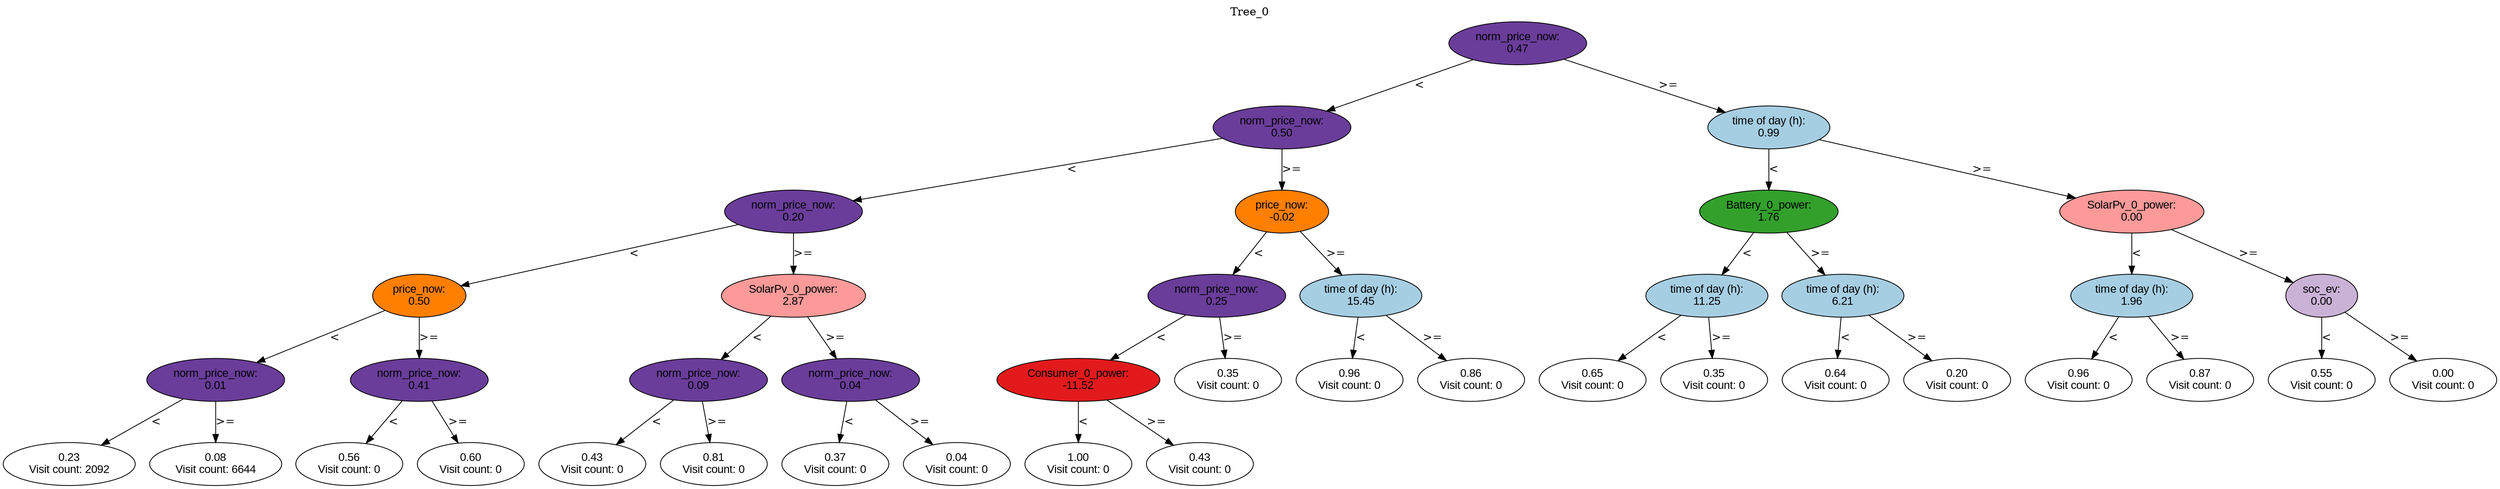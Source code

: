 digraph BST {
    node [fontname="Arial" style=filled colorscheme=paired12];
    0 [ label = "norm_price_now:
0.47" fillcolor=10];
    1 [ label = "norm_price_now:
0.50" fillcolor=10];
    2 [ label = "norm_price_now:
0.20" fillcolor=10];
    3 [ label = "price_now:
0.50" fillcolor=8];
    4 [ label = "norm_price_now:
0.01" fillcolor=10];
    5 [ label = "0.23
Visit count: 2092" fillcolor=white];
    6 [ label = "0.08
Visit count: 6644" fillcolor=white];
    7 [ label = "norm_price_now:
0.41" fillcolor=10];
    8 [ label = "0.56
Visit count: 0" fillcolor=white];
    9 [ label = "0.60
Visit count: 0" fillcolor=white];
    10 [ label = "SolarPv_0_power:
2.87" fillcolor=5];
    11 [ label = "norm_price_now:
0.09" fillcolor=10];
    12 [ label = "0.43
Visit count: 0" fillcolor=white];
    13 [ label = "0.81
Visit count: 0" fillcolor=white];
    14 [ label = "norm_price_now:
0.04" fillcolor=10];
    15 [ label = "0.37
Visit count: 0" fillcolor=white];
    16 [ label = "0.04
Visit count: 0" fillcolor=white];
    17 [ label = "price_now:
-0.02" fillcolor=8];
    18 [ label = "norm_price_now:
0.25" fillcolor=10];
    19 [ label = "Consumer_0_power:
-11.52" fillcolor=6];
    20 [ label = "1.00
Visit count: 0" fillcolor=white];
    21 [ label = "0.43
Visit count: 0" fillcolor=white];
    22 [ label = "0.35
Visit count: 0" fillcolor=white];
    23 [ label = "time of day (h):
15.45" fillcolor=1];
    24 [ label = "0.96
Visit count: 0" fillcolor=white];
    25 [ label = "0.86
Visit count: 0" fillcolor=white];
    26 [ label = "time of day (h):
0.99" fillcolor=1];
    27 [ label = "Battery_0_power:
1.76" fillcolor=4];
    28 [ label = "time of day (h):
11.25" fillcolor=1];
    29 [ label = "0.65
Visit count: 0" fillcolor=white];
    30 [ label = "0.35
Visit count: 0" fillcolor=white];
    31 [ label = "time of day (h):
6.21" fillcolor=1];
    32 [ label = "0.64
Visit count: 0" fillcolor=white];
    33 [ label = "0.20
Visit count: 0" fillcolor=white];
    34 [ label = "SolarPv_0_power:
0.00" fillcolor=5];
    35 [ label = "time of day (h):
1.96" fillcolor=1];
    36 [ label = "0.96
Visit count: 0" fillcolor=white];
    37 [ label = "0.87
Visit count: 0" fillcolor=white];
    38 [ label = "soc_ev:
0.00" fillcolor=9];
    39 [ label = "0.55
Visit count: 0" fillcolor=white];
    40 [ label = "0.00
Visit count: 0" fillcolor=white];

    0  -> 1[ label = "<"];
    0  -> 26[ label = ">="];
    1  -> 2[ label = "<"];
    1  -> 17[ label = ">="];
    2  -> 3[ label = "<"];
    2  -> 10[ label = ">="];
    3  -> 4[ label = "<"];
    3  -> 7[ label = ">="];
    4  -> 5[ label = "<"];
    4  -> 6[ label = ">="];
    7  -> 8[ label = "<"];
    7  -> 9[ label = ">="];
    10  -> 11[ label = "<"];
    10  -> 14[ label = ">="];
    11  -> 12[ label = "<"];
    11  -> 13[ label = ">="];
    14  -> 15[ label = "<"];
    14  -> 16[ label = ">="];
    17  -> 18[ label = "<"];
    17  -> 23[ label = ">="];
    18  -> 19[ label = "<"];
    18  -> 22[ label = ">="];
    19  -> 20[ label = "<"];
    19  -> 21[ label = ">="];
    23  -> 24[ label = "<"];
    23  -> 25[ label = ">="];
    26  -> 27[ label = "<"];
    26  -> 34[ label = ">="];
    27  -> 28[ label = "<"];
    27  -> 31[ label = ">="];
    28  -> 29[ label = "<"];
    28  -> 30[ label = ">="];
    31  -> 32[ label = "<"];
    31  -> 33[ label = ">="];
    34  -> 35[ label = "<"];
    34  -> 38[ label = ">="];
    35  -> 36[ label = "<"];
    35  -> 37[ label = ">="];
    38  -> 39[ label = "<"];
    38  -> 40[ label = ">="];

    labelloc="t";
    label="Tree_0";
}